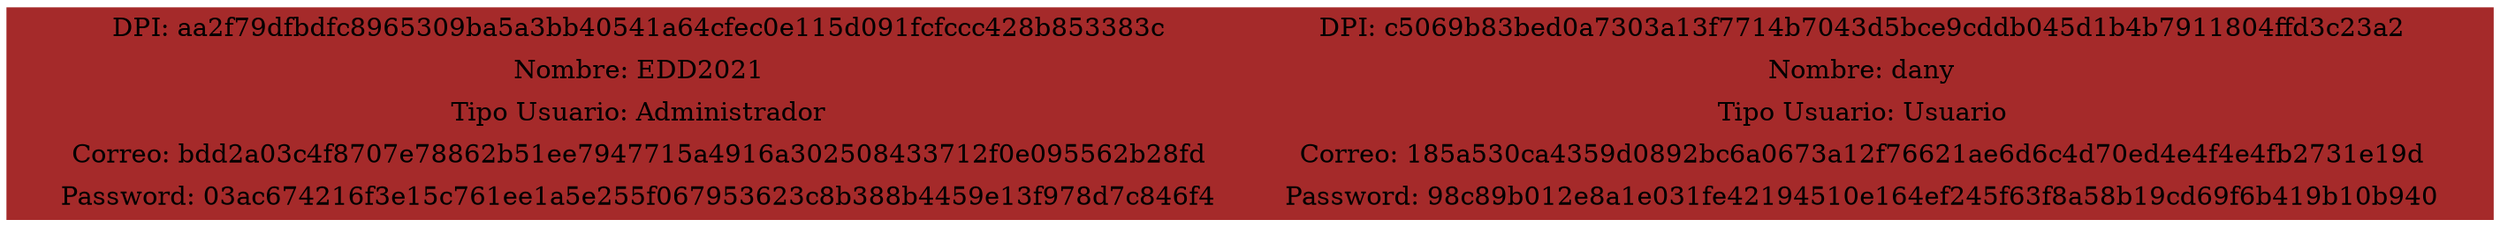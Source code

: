 digraph G{ 
node[shape=record] 
node0xc00006ec00 [style = filled color="brown" label="<f0>|{DPI: aa2f79dfbdfc8965309ba5a3bb40541a64cfec0e115d091fcfccc428b853383c|Nombre: EDD2021|Tipo Usuario: Administrador|Correo: bdd2a03c4f8707e78862b51ee7947715a4916a302508433712f0e095562b28fd|Password: 03ac674216f3e15c761ee1a5e255f067953623c8b388b4459e13f978d7c846f4}|<f2>|{DPI: c5069b83bed0a7303a13f7714b7043d5bce9cddb045d1b4b7911804ffd3c23a2|Nombre: dany|Tipo Usuario: Usuario|Correo: 185a530ca4359d0892bc6a0673a12f76621ae6d6c4d70ed4e4f4e4fb2731e19d|Password: 98c89b012e8a1e031fe42194510e164ef245f63f8a58b19cd69f6b419b10b940}|<f4>"] 
}